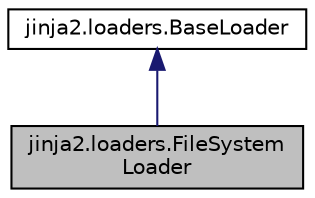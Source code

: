 digraph "jinja2.loaders.FileSystemLoader"
{
 // LATEX_PDF_SIZE
  edge [fontname="Helvetica",fontsize="10",labelfontname="Helvetica",labelfontsize="10"];
  node [fontname="Helvetica",fontsize="10",shape=record];
  Node1 [label="jinja2.loaders.FileSystem\lLoader",height=0.2,width=0.4,color="black", fillcolor="grey75", style="filled", fontcolor="black",tooltip=" "];
  Node2 -> Node1 [dir="back",color="midnightblue",fontsize="10",style="solid"];
  Node2 [label="jinja2.loaders.BaseLoader",height=0.2,width=0.4,color="black", fillcolor="white", style="filled",URL="$classjinja2_1_1loaders_1_1BaseLoader.html",tooltip=" "];
}
